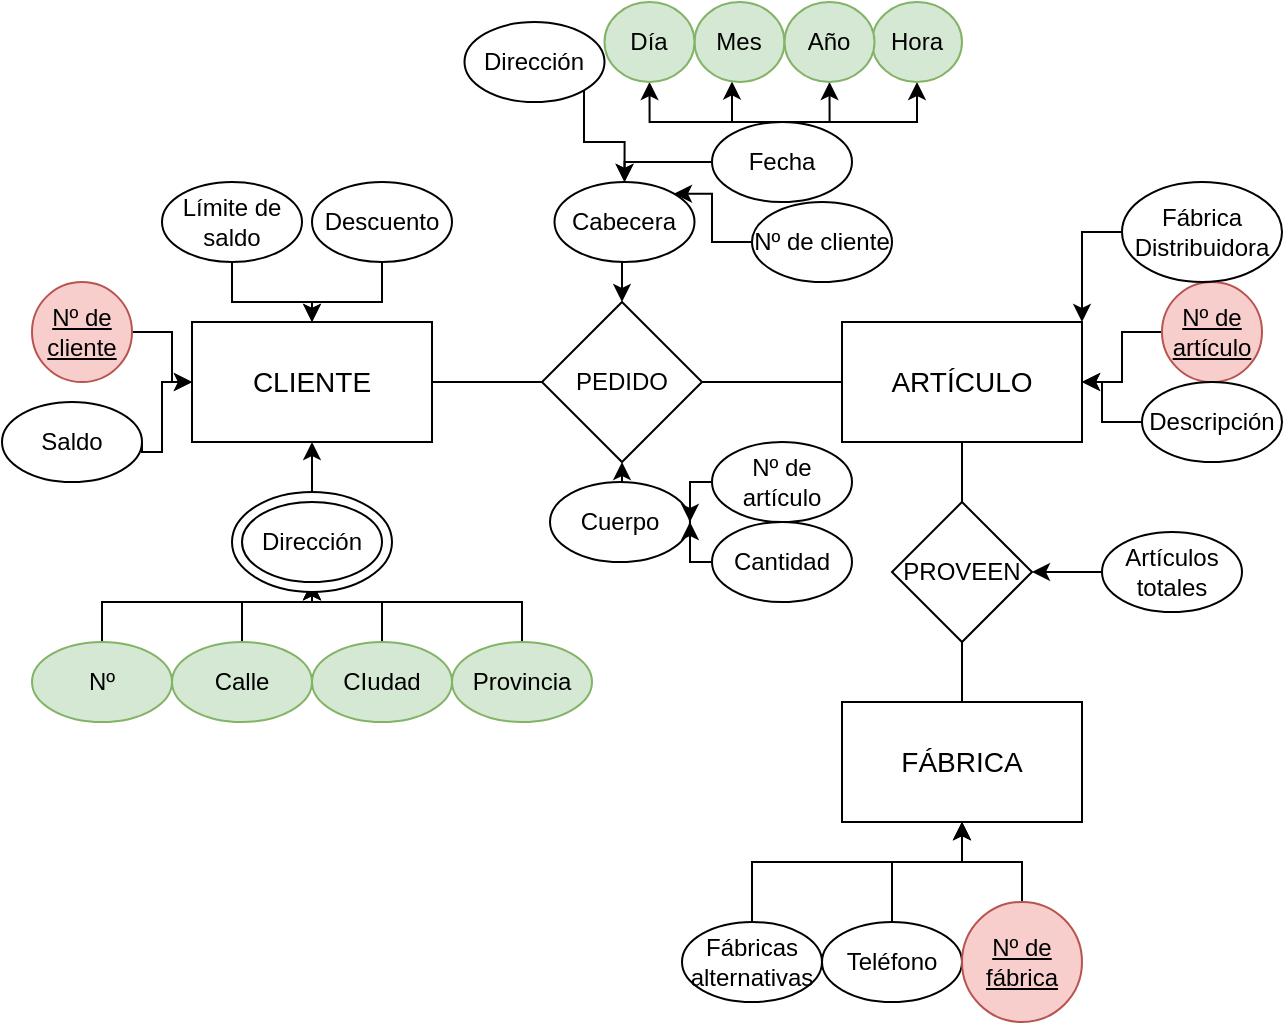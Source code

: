 <mxfile version="21.8.2" type="github">
  <diagram name="Página-1" id="TQR9zlu6BJ1Qan-c5ReP">
    <mxGraphModel dx="1434" dy="795" grid="1" gridSize="10" guides="1" tooltips="1" connect="1" arrows="1" fold="1" page="1" pageScale="1" pageWidth="827" pageHeight="1169" math="0" shadow="0">
      <root>
        <mxCell id="0" />
        <mxCell id="1" parent="0" />
        <mxCell id="3EP7MokuOxrkHio_u1YS-1" value="CLIENTE" style="rounded=0;whiteSpace=wrap;html=1;fontSize=14;" parent="1" vertex="1">
          <mxGeometry x="165" y="320" width="120" height="60" as="geometry" />
        </mxCell>
        <mxCell id="3EP7MokuOxrkHio_u1YS-2" value="ARTÍCULO" style="rounded=0;whiteSpace=wrap;html=1;fontSize=14;" parent="1" vertex="1">
          <mxGeometry x="490" y="320" width="120" height="60" as="geometry" />
        </mxCell>
        <mxCell id="3EP7MokuOxrkHio_u1YS-59" value="" style="edgeStyle=orthogonalEdgeStyle;rounded=0;orthogonalLoop=1;jettySize=auto;html=1;" parent="1" source="3EP7MokuOxrkHio_u1YS-3" target="3EP7MokuOxrkHio_u1YS-12" edge="1">
          <mxGeometry relative="1" as="geometry">
            <Array as="points">
              <mxPoint x="515" y="590" />
              <mxPoint x="550" y="590" />
            </Array>
          </mxGeometry>
        </mxCell>
        <mxCell id="3EP7MokuOxrkHio_u1YS-3" value="Teléfono" style="ellipse;whiteSpace=wrap;html=1;" parent="1" vertex="1">
          <mxGeometry x="480" y="620" width="70" height="40" as="geometry" />
        </mxCell>
        <mxCell id="ZFye1qFsYrBGIzks9sOG-6" style="edgeStyle=orthogonalEdgeStyle;rounded=0;orthogonalLoop=1;jettySize=auto;html=1;exitX=0;exitY=0.5;exitDx=0;exitDy=0;entryX=1;entryY=0.5;entryDx=0;entryDy=0;" edge="1" parent="1" source="3EP7MokuOxrkHio_u1YS-4" target="3EP7MokuOxrkHio_u1YS-17">
          <mxGeometry relative="1" as="geometry" />
        </mxCell>
        <mxCell id="3EP7MokuOxrkHio_u1YS-4" value="Artículos totales" style="ellipse;whiteSpace=wrap;html=1;" parent="1" vertex="1">
          <mxGeometry x="620" y="425" width="70" height="40" as="geometry" />
        </mxCell>
        <mxCell id="3EP7MokuOxrkHio_u1YS-37" value="" style="edgeStyle=orthogonalEdgeStyle;rounded=0;orthogonalLoop=1;jettySize=auto;html=1;" parent="1" source="3EP7MokuOxrkHio_u1YS-5" target="3EP7MokuOxrkHio_u1YS-1" edge="1">
          <mxGeometry relative="1" as="geometry" />
        </mxCell>
        <mxCell id="3EP7MokuOxrkHio_u1YS-5" value="Límite de saldo" style="ellipse;whiteSpace=wrap;html=1;" parent="1" vertex="1">
          <mxGeometry x="150" y="250" width="70" height="40" as="geometry" />
        </mxCell>
        <mxCell id="3EP7MokuOxrkHio_u1YS-30" value="" style="edgeStyle=orthogonalEdgeStyle;rounded=0;orthogonalLoop=1;jettySize=auto;html=1;entryX=0.5;entryY=1;entryDx=0;entryDy=0;" parent="1" source="3EP7MokuOxrkHio_u1YS-6" target="3EP7MokuOxrkHio_u1YS-11" edge="1">
          <mxGeometry relative="1" as="geometry">
            <mxPoint x="220" y="460" as="targetPoint" />
            <Array as="points">
              <mxPoint x="330" y="460" />
              <mxPoint x="225" y="460" />
            </Array>
          </mxGeometry>
        </mxCell>
        <mxCell id="3EP7MokuOxrkHio_u1YS-6" value="Provincia" style="ellipse;whiteSpace=wrap;html=1;fillColor=#d5e8d4;strokeColor=#82b366;" parent="1" vertex="1">
          <mxGeometry x="295" y="480" width="70" height="40" as="geometry" />
        </mxCell>
        <mxCell id="3EP7MokuOxrkHio_u1YS-26" style="edgeStyle=orthogonalEdgeStyle;rounded=0;orthogonalLoop=1;jettySize=auto;html=1;exitX=0.5;exitY=0;exitDx=0;exitDy=0;" parent="1" source="3EP7MokuOxrkHio_u1YS-7" target="3EP7MokuOxrkHio_u1YS-11" edge="1">
          <mxGeometry relative="1" as="geometry" />
        </mxCell>
        <mxCell id="3EP7MokuOxrkHio_u1YS-7" value="CIudad" style="ellipse;whiteSpace=wrap;html=1;fillColor=#d5e8d4;strokeColor=#82b366;" parent="1" vertex="1">
          <mxGeometry x="225" y="480" width="70" height="40" as="geometry" />
        </mxCell>
        <mxCell id="3EP7MokuOxrkHio_u1YS-28" style="edgeStyle=orthogonalEdgeStyle;rounded=0;orthogonalLoop=1;jettySize=auto;html=1;exitX=0.5;exitY=0;exitDx=0;exitDy=0;entryX=0.5;entryY=1;entryDx=0;entryDy=0;" parent="1" source="3EP7MokuOxrkHio_u1YS-8" target="3EP7MokuOxrkHio_u1YS-11" edge="1">
          <mxGeometry relative="1" as="geometry" />
        </mxCell>
        <mxCell id="3EP7MokuOxrkHio_u1YS-8" value="Calle" style="ellipse;whiteSpace=wrap;html=1;fillColor=#d5e8d4;strokeColor=#82b366;" parent="1" vertex="1">
          <mxGeometry x="155" y="480" width="70" height="40" as="geometry" />
        </mxCell>
        <mxCell id="3EP7MokuOxrkHio_u1YS-31" style="edgeStyle=orthogonalEdgeStyle;rounded=0;orthogonalLoop=1;jettySize=auto;html=1;exitX=0.5;exitY=0;exitDx=0;exitDy=0;entryX=0.5;entryY=1;entryDx=0;entryDy=0;" parent="1" source="3EP7MokuOxrkHio_u1YS-9" target="3EP7MokuOxrkHio_u1YS-11" edge="1">
          <mxGeometry relative="1" as="geometry">
            <Array as="points">
              <mxPoint x="120" y="460" />
              <mxPoint x="225" y="460" />
            </Array>
          </mxGeometry>
        </mxCell>
        <mxCell id="3EP7MokuOxrkHio_u1YS-9" value="Nº" style="ellipse;whiteSpace=wrap;html=1;fillColor=#d5e8d4;strokeColor=#82b366;" parent="1" vertex="1">
          <mxGeometry x="85" y="480" width="70" height="40" as="geometry" />
        </mxCell>
        <mxCell id="3EP7MokuOxrkHio_u1YS-25" style="edgeStyle=orthogonalEdgeStyle;rounded=0;orthogonalLoop=1;jettySize=auto;html=1;exitX=0.5;exitY=0;exitDx=0;exitDy=0;entryX=0.5;entryY=1;entryDx=0;entryDy=0;" parent="1" source="3EP7MokuOxrkHio_u1YS-10" target="3EP7MokuOxrkHio_u1YS-1" edge="1">
          <mxGeometry relative="1" as="geometry" />
        </mxCell>
        <mxCell id="3EP7MokuOxrkHio_u1YS-10" value="" style="ellipse;whiteSpace=wrap;html=1;" parent="1" vertex="1">
          <mxGeometry x="185" y="405" width="80" height="50" as="geometry" />
        </mxCell>
        <mxCell id="3EP7MokuOxrkHio_u1YS-11" value="Dirección" style="ellipse;whiteSpace=wrap;html=1;" parent="1" vertex="1">
          <mxGeometry x="190" y="410" width="70" height="40" as="geometry" />
        </mxCell>
        <mxCell id="3EP7MokuOxrkHio_u1YS-12" value="FÁBRICA" style="rounded=0;whiteSpace=wrap;html=1;fontSize=14;" parent="1" vertex="1">
          <mxGeometry x="490" y="510" width="120" height="60" as="geometry" />
        </mxCell>
        <mxCell id="3EP7MokuOxrkHio_u1YS-22" value="" style="edgeStyle=orthogonalEdgeStyle;rounded=0;orthogonalLoop=1;jettySize=auto;html=1;" parent="1" source="3EP7MokuOxrkHio_u1YS-13" target="3EP7MokuOxrkHio_u1YS-1" edge="1">
          <mxGeometry relative="1" as="geometry" />
        </mxCell>
        <mxCell id="3EP7MokuOxrkHio_u1YS-13" value="Nº de cliente" style="ellipse;whiteSpace=wrap;html=1;aspect=fixed;fillColor=#f8cecc;strokeColor=#b85450;fontStyle=4" parent="1" vertex="1">
          <mxGeometry x="85" y="300" width="50" height="50" as="geometry" />
        </mxCell>
        <mxCell id="3EP7MokuOxrkHio_u1YS-60" value="" style="edgeStyle=orthogonalEdgeStyle;rounded=0;orthogonalLoop=1;jettySize=auto;html=1;" parent="1" source="3EP7MokuOxrkHio_u1YS-14" target="3EP7MokuOxrkHio_u1YS-12" edge="1">
          <mxGeometry relative="1" as="geometry">
            <Array as="points">
              <mxPoint x="580" y="590" />
              <mxPoint x="550" y="590" />
            </Array>
          </mxGeometry>
        </mxCell>
        <mxCell id="3EP7MokuOxrkHio_u1YS-14" value="Nº de fábrica" style="ellipse;whiteSpace=wrap;html=1;aspect=fixed;fillColor=#f8cecc;strokeColor=#b85450;fontStyle=4" parent="1" vertex="1">
          <mxGeometry x="550" y="610" width="60" height="60" as="geometry" />
        </mxCell>
        <mxCell id="3EP7MokuOxrkHio_u1YS-16" value="PEDIDO" style="rhombus;whiteSpace=wrap;html=1;" parent="1" vertex="1">
          <mxGeometry x="340" y="310" width="80" height="80" as="geometry" />
        </mxCell>
        <mxCell id="3EP7MokuOxrkHio_u1YS-17" value="PROVEEN" style="rhombus;whiteSpace=wrap;html=1;" parent="1" vertex="1">
          <mxGeometry x="515" y="410" width="70" height="70" as="geometry" />
        </mxCell>
        <mxCell id="3EP7MokuOxrkHio_u1YS-18" value="" style="endArrow=none;html=1;rounded=0;entryX=0;entryY=0.5;entryDx=0;entryDy=0;exitX=1;exitY=0.5;exitDx=0;exitDy=0;" parent="1" source="3EP7MokuOxrkHio_u1YS-16" target="3EP7MokuOxrkHio_u1YS-2" edge="1">
          <mxGeometry width="50" height="50" relative="1" as="geometry">
            <mxPoint x="390" y="440" as="sourcePoint" />
            <mxPoint x="440" y="390" as="targetPoint" />
          </mxGeometry>
        </mxCell>
        <mxCell id="3EP7MokuOxrkHio_u1YS-19" value="" style="endArrow=none;html=1;rounded=0;entryX=0;entryY=0.5;entryDx=0;entryDy=0;exitX=1;exitY=0.5;exitDx=0;exitDy=0;" parent="1" source="3EP7MokuOxrkHio_u1YS-1" target="3EP7MokuOxrkHio_u1YS-16" edge="1">
          <mxGeometry width="50" height="50" relative="1" as="geometry">
            <mxPoint x="390" y="440" as="sourcePoint" />
            <mxPoint x="440" y="390" as="targetPoint" />
          </mxGeometry>
        </mxCell>
        <mxCell id="3EP7MokuOxrkHio_u1YS-20" value="" style="endArrow=none;html=1;rounded=0;entryX=0.5;entryY=1;entryDx=0;entryDy=0;exitX=0.5;exitY=0;exitDx=0;exitDy=0;" parent="1" source="3EP7MokuOxrkHio_u1YS-17" target="3EP7MokuOxrkHio_u1YS-2" edge="1">
          <mxGeometry width="50" height="50" relative="1" as="geometry">
            <mxPoint x="390" y="440" as="sourcePoint" />
            <mxPoint x="440" y="390" as="targetPoint" />
          </mxGeometry>
        </mxCell>
        <mxCell id="3EP7MokuOxrkHio_u1YS-21" value="" style="endArrow=none;html=1;rounded=0;entryX=0.5;entryY=0;entryDx=0;entryDy=0;exitX=0.5;exitY=1;exitDx=0;exitDy=0;" parent="1" source="3EP7MokuOxrkHio_u1YS-17" target="3EP7MokuOxrkHio_u1YS-12" edge="1">
          <mxGeometry width="50" height="50" relative="1" as="geometry">
            <mxPoint x="390" y="440" as="sourcePoint" />
            <mxPoint x="440" y="390" as="targetPoint" />
          </mxGeometry>
        </mxCell>
        <mxCell id="3EP7MokuOxrkHio_u1YS-24" value="" style="edgeStyle=orthogonalEdgeStyle;rounded=0;orthogonalLoop=1;jettySize=auto;html=1;" parent="1" source="3EP7MokuOxrkHio_u1YS-23" target="3EP7MokuOxrkHio_u1YS-2" edge="1">
          <mxGeometry relative="1" as="geometry" />
        </mxCell>
        <mxCell id="3EP7MokuOxrkHio_u1YS-23" value="Nº de artículo" style="ellipse;whiteSpace=wrap;html=1;aspect=fixed;fillColor=#f8cecc;strokeColor=#b85450;fontStyle=4" parent="1" vertex="1">
          <mxGeometry x="650" y="300" width="50" height="50" as="geometry" />
        </mxCell>
        <mxCell id="3EP7MokuOxrkHio_u1YS-53" style="edgeStyle=orthogonalEdgeStyle;rounded=0;orthogonalLoop=1;jettySize=auto;html=1;exitX=0.5;exitY=0;exitDx=0;exitDy=0;" parent="1" source="3EP7MokuOxrkHio_u1YS-32" target="3EP7MokuOxrkHio_u1YS-47" edge="1">
          <mxGeometry relative="1" as="geometry">
            <Array as="points">
              <mxPoint x="435" y="220" />
            </Array>
          </mxGeometry>
        </mxCell>
        <mxCell id="ZFye1qFsYrBGIzks9sOG-1" style="edgeStyle=orthogonalEdgeStyle;rounded=0;orthogonalLoop=1;jettySize=auto;html=1;exitX=0.5;exitY=0;exitDx=0;exitDy=0;entryX=0.5;entryY=1;entryDx=0;entryDy=0;" edge="1" parent="1" source="3EP7MokuOxrkHio_u1YS-32" target="3EP7MokuOxrkHio_u1YS-49">
          <mxGeometry relative="1" as="geometry" />
        </mxCell>
        <mxCell id="ZFye1qFsYrBGIzks9sOG-2" style="edgeStyle=orthogonalEdgeStyle;rounded=0;orthogonalLoop=1;jettySize=auto;html=1;exitX=0.5;exitY=0;exitDx=0;exitDy=0;entryX=0.5;entryY=1;entryDx=0;entryDy=0;" edge="1" parent="1" source="3EP7MokuOxrkHio_u1YS-32" target="3EP7MokuOxrkHio_u1YS-45">
          <mxGeometry relative="1" as="geometry">
            <Array as="points">
              <mxPoint x="528" y="220" />
            </Array>
          </mxGeometry>
        </mxCell>
        <mxCell id="ZFye1qFsYrBGIzks9sOG-4" style="edgeStyle=orthogonalEdgeStyle;rounded=0;orthogonalLoop=1;jettySize=auto;html=1;exitX=0.5;exitY=0;exitDx=0;exitDy=0;entryX=0.5;entryY=1;entryDx=0;entryDy=0;" edge="1" parent="1" source="3EP7MokuOxrkHio_u1YS-32" target="3EP7MokuOxrkHio_u1YS-48">
          <mxGeometry relative="1" as="geometry">
            <Array as="points">
              <mxPoint x="394" y="220" />
            </Array>
          </mxGeometry>
        </mxCell>
        <mxCell id="3EP7MokuOxrkHio_u1YS-32" value="Fecha" style="ellipse;whiteSpace=wrap;html=1;" parent="1" vertex="1">
          <mxGeometry x="425" y="220" width="70" height="40" as="geometry" />
        </mxCell>
        <mxCell id="3EP7MokuOxrkHio_u1YS-39" style="edgeStyle=orthogonalEdgeStyle;rounded=0;orthogonalLoop=1;jettySize=auto;html=1;exitX=0.5;exitY=1;exitDx=0;exitDy=0;entryX=0.5;entryY=0;entryDx=0;entryDy=0;" parent="1" source="3EP7MokuOxrkHio_u1YS-33" target="3EP7MokuOxrkHio_u1YS-1" edge="1">
          <mxGeometry relative="1" as="geometry" />
        </mxCell>
        <mxCell id="3EP7MokuOxrkHio_u1YS-33" value="Descuento" style="ellipse;whiteSpace=wrap;html=1;" parent="1" vertex="1">
          <mxGeometry x="225" y="250" width="70" height="40" as="geometry" />
        </mxCell>
        <mxCell id="3EP7MokuOxrkHio_u1YS-36" style="edgeStyle=orthogonalEdgeStyle;rounded=0;orthogonalLoop=1;jettySize=auto;html=1;exitX=1;exitY=0.5;exitDx=0;exitDy=0;entryX=0;entryY=0.5;entryDx=0;entryDy=0;" parent="1" source="3EP7MokuOxrkHio_u1YS-34" target="3EP7MokuOxrkHio_u1YS-1" edge="1">
          <mxGeometry relative="1" as="geometry">
            <Array as="points">
              <mxPoint x="150" y="385" />
              <mxPoint x="150" y="350" />
            </Array>
          </mxGeometry>
        </mxCell>
        <mxCell id="3EP7MokuOxrkHio_u1YS-34" value="&lt;div&gt;Saldo&lt;/div&gt;" style="ellipse;whiteSpace=wrap;html=1;fontSize=12;" parent="1" vertex="1">
          <mxGeometry x="70" y="360" width="70" height="40" as="geometry" />
        </mxCell>
        <mxCell id="3EP7MokuOxrkHio_u1YS-58" value="" style="edgeStyle=orthogonalEdgeStyle;rounded=0;orthogonalLoop=1;jettySize=auto;html=1;" parent="1" source="3EP7MokuOxrkHio_u1YS-40" target="3EP7MokuOxrkHio_u1YS-2" edge="1">
          <mxGeometry relative="1" as="geometry" />
        </mxCell>
        <mxCell id="3EP7MokuOxrkHio_u1YS-40" value="Descripción" style="ellipse;whiteSpace=wrap;html=1;" parent="1" vertex="1">
          <mxGeometry x="640" y="350" width="70" height="40" as="geometry" />
        </mxCell>
        <mxCell id="ZFye1qFsYrBGIzks9sOG-23" style="edgeStyle=orthogonalEdgeStyle;rounded=0;orthogonalLoop=1;jettySize=auto;html=1;exitX=0.5;exitY=0;exitDx=0;exitDy=0;entryX=0.5;entryY=1;entryDx=0;entryDy=0;" edge="1" parent="1" source="3EP7MokuOxrkHio_u1YS-41" target="3EP7MokuOxrkHio_u1YS-16">
          <mxGeometry relative="1" as="geometry" />
        </mxCell>
        <mxCell id="3EP7MokuOxrkHio_u1YS-41" value="Cuerpo" style="ellipse;whiteSpace=wrap;html=1;" parent="1" vertex="1">
          <mxGeometry x="344" y="400" width="70" height="40" as="geometry" />
        </mxCell>
        <mxCell id="ZFye1qFsYrBGIzks9sOG-7" style="edgeStyle=orthogonalEdgeStyle;rounded=0;orthogonalLoop=1;jettySize=auto;html=1;exitX=0.5;exitY=0;exitDx=0;exitDy=0;entryX=0.5;entryY=1;entryDx=0;entryDy=0;" edge="1" parent="1" source="3EP7MokuOxrkHio_u1YS-42" target="3EP7MokuOxrkHio_u1YS-12">
          <mxGeometry relative="1" as="geometry">
            <Array as="points">
              <mxPoint x="445" y="590" />
              <mxPoint x="550" y="590" />
            </Array>
          </mxGeometry>
        </mxCell>
        <mxCell id="3EP7MokuOxrkHio_u1YS-42" value="Fábricas alternativas" style="ellipse;whiteSpace=wrap;html=1;" parent="1" vertex="1">
          <mxGeometry x="410" y="620" width="70" height="40" as="geometry" />
        </mxCell>
        <mxCell id="3EP7MokuOxrkHio_u1YS-56" value="" style="edgeStyle=orthogonalEdgeStyle;rounded=0;orthogonalLoop=1;jettySize=auto;html=1;entryX=1;entryY=0;entryDx=0;entryDy=0;" parent="1" source="3EP7MokuOxrkHio_u1YS-44" target="3EP7MokuOxrkHio_u1YS-2" edge="1">
          <mxGeometry relative="1" as="geometry">
            <mxPoint x="575" y="280" as="targetPoint" />
          </mxGeometry>
        </mxCell>
        <mxCell id="3EP7MokuOxrkHio_u1YS-44" value="Fábrica Distribuidora" style="ellipse;whiteSpace=wrap;html=1;" parent="1" vertex="1">
          <mxGeometry x="630" y="250" width="80" height="50" as="geometry" />
        </mxCell>
        <mxCell id="3EP7MokuOxrkHio_u1YS-45" value="Hora" style="ellipse;whiteSpace=wrap;html=1;fillColor=#d5e8d4;strokeColor=#82b366;" parent="1" vertex="1">
          <mxGeometry x="505" y="160" width="45" height="40" as="geometry" />
        </mxCell>
        <mxCell id="3EP7MokuOxrkHio_u1YS-47" value="Mes" style="ellipse;whiteSpace=wrap;html=1;fillColor=#d5e8d4;strokeColor=#82b366;" parent="1" vertex="1">
          <mxGeometry x="416.25" y="160" width="45" height="40" as="geometry" />
        </mxCell>
        <mxCell id="3EP7MokuOxrkHio_u1YS-48" value="Día" style="ellipse;whiteSpace=wrap;html=1;fillColor=#d5e8d4;strokeColor=#82b366;" parent="1" vertex="1">
          <mxGeometry x="371.25" y="160" width="45" height="40" as="geometry" />
        </mxCell>
        <mxCell id="3EP7MokuOxrkHio_u1YS-49" value="Año" style="ellipse;whiteSpace=wrap;html=1;fillColor=#d5e8d4;strokeColor=#82b366;" parent="1" vertex="1">
          <mxGeometry x="461.25" y="160" width="45" height="40" as="geometry" />
        </mxCell>
        <mxCell id="ZFye1qFsYrBGIzks9sOG-12" value="" style="edgeStyle=orthogonalEdgeStyle;rounded=0;orthogonalLoop=1;jettySize=auto;html=1;exitX=0;exitY=0.5;exitDx=0;exitDy=0;entryX=0.5;entryY=0;entryDx=0;entryDy=0;" edge="1" parent="1" source="3EP7MokuOxrkHio_u1YS-32" target="ZFye1qFsYrBGIzks9sOG-8">
          <mxGeometry relative="1" as="geometry">
            <mxPoint x="425" y="240" as="sourcePoint" />
            <mxPoint x="380" y="310" as="targetPoint" />
            <Array as="points">
              <mxPoint x="381" y="240" />
            </Array>
          </mxGeometry>
        </mxCell>
        <mxCell id="ZFye1qFsYrBGIzks9sOG-14" style="edgeStyle=orthogonalEdgeStyle;rounded=0;orthogonalLoop=1;jettySize=auto;html=1;exitX=0.5;exitY=1;exitDx=0;exitDy=0;entryX=0.5;entryY=0;entryDx=0;entryDy=0;" edge="1" parent="1" source="ZFye1qFsYrBGIzks9sOG-8" target="3EP7MokuOxrkHio_u1YS-16">
          <mxGeometry relative="1" as="geometry" />
        </mxCell>
        <mxCell id="ZFye1qFsYrBGIzks9sOG-8" value="Cabecera" style="ellipse;whiteSpace=wrap;html=1;" vertex="1" parent="1">
          <mxGeometry x="346.25" y="250" width="70" height="40" as="geometry" />
        </mxCell>
        <mxCell id="ZFye1qFsYrBGIzks9sOG-18" style="edgeStyle=orthogonalEdgeStyle;rounded=0;orthogonalLoop=1;jettySize=auto;html=1;exitX=0;exitY=0.5;exitDx=0;exitDy=0;entryX=1;entryY=0;entryDx=0;entryDy=0;" edge="1" parent="1" source="ZFye1qFsYrBGIzks9sOG-15" target="ZFye1qFsYrBGIzks9sOG-8">
          <mxGeometry relative="1" as="geometry" />
        </mxCell>
        <mxCell id="ZFye1qFsYrBGIzks9sOG-15" value="Nº de cliente" style="ellipse;whiteSpace=wrap;html=1;" vertex="1" parent="1">
          <mxGeometry x="445" y="260" width="70" height="40" as="geometry" />
        </mxCell>
        <mxCell id="ZFye1qFsYrBGIzks9sOG-20" style="edgeStyle=orthogonalEdgeStyle;rounded=0;orthogonalLoop=1;jettySize=auto;html=1;exitX=1;exitY=1;exitDx=0;exitDy=0;entryX=0.5;entryY=0;entryDx=0;entryDy=0;" edge="1" parent="1" source="ZFye1qFsYrBGIzks9sOG-16" target="ZFye1qFsYrBGIzks9sOG-8">
          <mxGeometry relative="1" as="geometry" />
        </mxCell>
        <mxCell id="ZFye1qFsYrBGIzks9sOG-16" value="Dirección" style="ellipse;whiteSpace=wrap;html=1;" vertex="1" parent="1">
          <mxGeometry x="301.25" y="170" width="70" height="40" as="geometry" />
        </mxCell>
        <mxCell id="ZFye1qFsYrBGIzks9sOG-25" style="edgeStyle=orthogonalEdgeStyle;rounded=0;orthogonalLoop=1;jettySize=auto;html=1;exitX=0;exitY=0.5;exitDx=0;exitDy=0;entryX=1;entryY=0.5;entryDx=0;entryDy=0;" edge="1" parent="1" source="ZFye1qFsYrBGIzks9sOG-19" target="3EP7MokuOxrkHio_u1YS-41">
          <mxGeometry relative="1" as="geometry" />
        </mxCell>
        <mxCell id="ZFye1qFsYrBGIzks9sOG-19" value="Nº de artículo" style="ellipse;whiteSpace=wrap;html=1;" vertex="1" parent="1">
          <mxGeometry x="425" y="380" width="70" height="40" as="geometry" />
        </mxCell>
        <mxCell id="ZFye1qFsYrBGIzks9sOG-26" style="edgeStyle=orthogonalEdgeStyle;rounded=0;orthogonalLoop=1;jettySize=auto;html=1;exitX=0;exitY=0.5;exitDx=0;exitDy=0;entryX=1;entryY=0.5;entryDx=0;entryDy=0;" edge="1" parent="1" source="ZFye1qFsYrBGIzks9sOG-22" target="3EP7MokuOxrkHio_u1YS-41">
          <mxGeometry relative="1" as="geometry" />
        </mxCell>
        <mxCell id="ZFye1qFsYrBGIzks9sOG-22" value="Cantidad" style="ellipse;whiteSpace=wrap;html=1;" vertex="1" parent="1">
          <mxGeometry x="425" y="420" width="70" height="40" as="geometry" />
        </mxCell>
      </root>
    </mxGraphModel>
  </diagram>
</mxfile>
